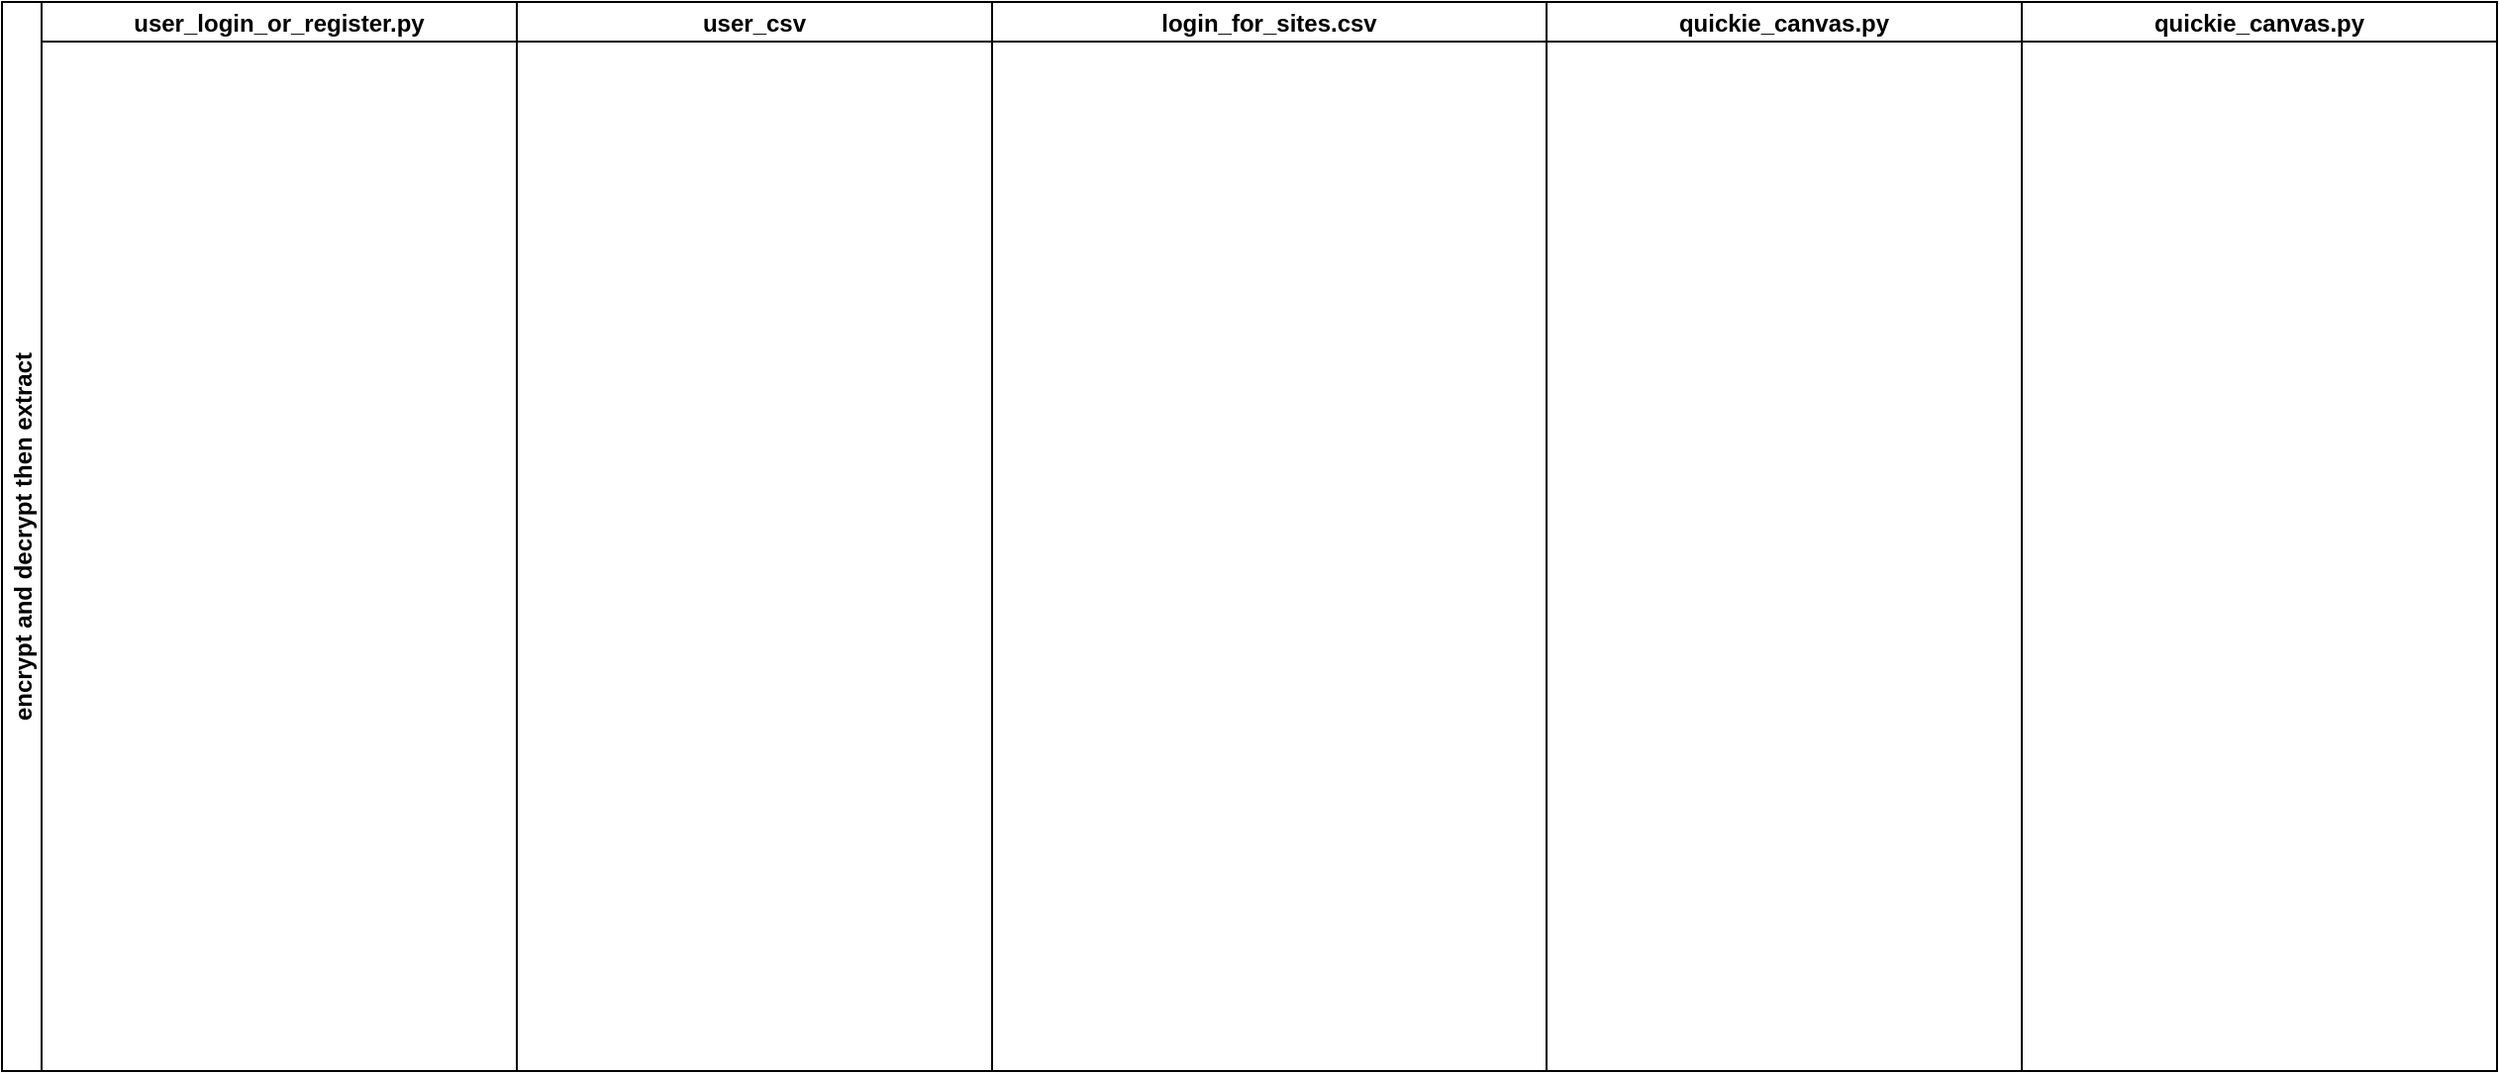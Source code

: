 <mxfile version="24.4.6" type="github">
  <diagram id="C5RBs43oDa-KdzZeNtuy" name="Page-1">
    <mxGraphModel dx="1434" dy="780" grid="1" gridSize="10" guides="1" tooltips="1" connect="1" arrows="1" fold="1" page="1" pageScale="1" pageWidth="827" pageHeight="1169" math="0" shadow="0">
      <root>
        <mxCell id="WIyWlLk6GJQsqaUBKTNV-0" />
        <mxCell id="WIyWlLk6GJQsqaUBKTNV-1" parent="WIyWlLk6GJQsqaUBKTNV-0" />
        <mxCell id="oy04oqgG4kP10lPZJapk-1" value="encrypt and decrypt then extract" style="swimlane;childLayout=stackLayout;resizeParent=1;resizeParentMax=0;startSize=20;horizontal=0;horizontalStack=1;" vertex="1" parent="WIyWlLk6GJQsqaUBKTNV-1">
          <mxGeometry x="130" y="20" width="1260" height="540" as="geometry" />
        </mxCell>
        <mxCell id="oy04oqgG4kP10lPZJapk-5" value="user_login_or_register.py" style="swimlane;startSize=20;" vertex="1" parent="oy04oqgG4kP10lPZJapk-1">
          <mxGeometry x="20" width="240" height="540" as="geometry" />
        </mxCell>
        <mxCell id="oy04oqgG4kP10lPZJapk-2" value="user_csv" style="swimlane;startSize=20;" vertex="1" parent="oy04oqgG4kP10lPZJapk-1">
          <mxGeometry x="260" width="240" height="540" as="geometry" />
        </mxCell>
        <mxCell id="oy04oqgG4kP10lPZJapk-3" value="login_for_sites.csv" style="swimlane;startSize=20;" vertex="1" parent="oy04oqgG4kP10lPZJapk-1">
          <mxGeometry x="500" width="280" height="540" as="geometry" />
        </mxCell>
        <mxCell id="oy04oqgG4kP10lPZJapk-4" value="quickie_canvas.py" style="swimlane;startSize=20;" vertex="1" parent="oy04oqgG4kP10lPZJapk-1">
          <mxGeometry x="780" width="240" height="540" as="geometry" />
        </mxCell>
        <mxCell id="oy04oqgG4kP10lPZJapk-6" value="quickie_canvas.py" style="swimlane;startSize=20;" vertex="1" parent="oy04oqgG4kP10lPZJapk-1">
          <mxGeometry x="1020" width="240" height="540" as="geometry" />
        </mxCell>
      </root>
    </mxGraphModel>
  </diagram>
</mxfile>
